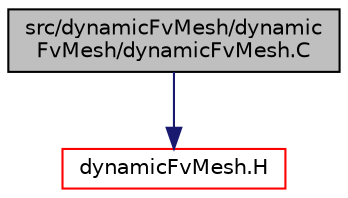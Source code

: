 digraph "src/dynamicFvMesh/dynamicFvMesh/dynamicFvMesh.C"
{
  bgcolor="transparent";
  edge [fontname="Helvetica",fontsize="10",labelfontname="Helvetica",labelfontsize="10"];
  node [fontname="Helvetica",fontsize="10",shape=record];
  Node0 [label="src/dynamicFvMesh/dynamic\lFvMesh/dynamicFvMesh.C",height=0.2,width=0.4,color="black", fillcolor="grey75", style="filled", fontcolor="black"];
  Node0 -> Node1 [color="midnightblue",fontsize="10",style="solid",fontname="Helvetica"];
  Node1 [label="dynamicFvMesh.H",height=0.2,width=0.4,color="red",URL="$a00251.html"];
}
